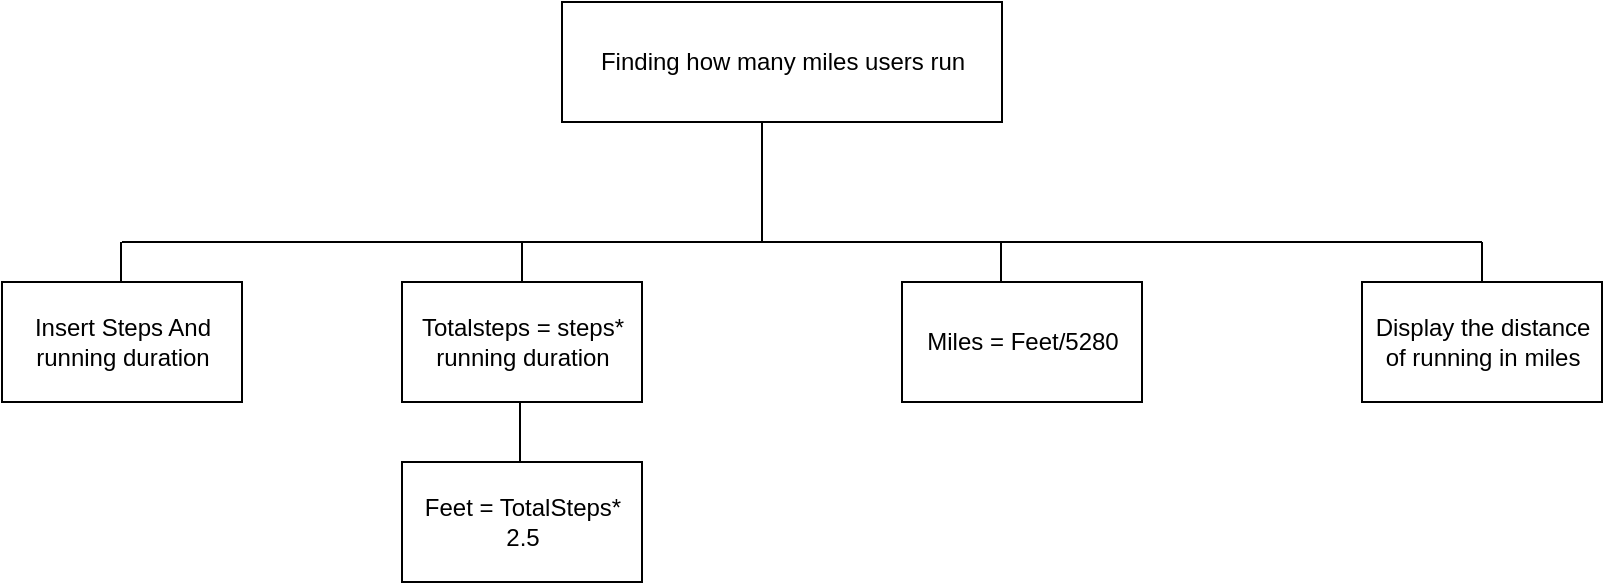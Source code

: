 <mxfile version="11.3.1" type="github" pages="1"><diagram id="cUqMIW_BQPjswXFgwPtc" name="Page-1"><mxGraphModel dx="868" dy="482" grid="1" gridSize="10" guides="1" tooltips="1" connect="1" arrows="1" fold="1" page="1" pageScale="1" pageWidth="827" pageHeight="1169" math="0" shadow="0"><root><mxCell id="0"/><mxCell id="1" parent="0"/><mxCell id="3X_YjRmpj4Am_HLuoOYC-1" value="" style="rounded=0;whiteSpace=wrap;html=1;" vertex="1" parent="1"><mxGeometry x="300" width="220" height="60" as="geometry"/></mxCell><mxCell id="3X_YjRmpj4Am_HLuoOYC-2" value="Finding how many miles users run" style="text;html=1;resizable=0;autosize=1;align=center;verticalAlign=middle;points=[];fillColor=none;strokeColor=none;rounded=0;" vertex="1" parent="1"><mxGeometry x="310" y="20" width="200" height="20" as="geometry"/></mxCell><mxCell id="3X_YjRmpj4Am_HLuoOYC-4" value="" style="rounded=0;whiteSpace=wrap;html=1;" vertex="1" parent="1"><mxGeometry x="20" y="140" width="120" height="60" as="geometry"/></mxCell><mxCell id="3X_YjRmpj4Am_HLuoOYC-5" value="" style="endArrow=none;html=1;" edge="1" parent="1"><mxGeometry width="50" height="50" relative="1" as="geometry"><mxPoint x="400" y="120" as="sourcePoint"/><mxPoint x="400" y="60" as="targetPoint"/></mxGeometry></mxCell><mxCell id="3X_YjRmpj4Am_HLuoOYC-6" value="" style="endArrow=none;html=1;" edge="1" parent="1"><mxGeometry width="50" height="50" relative="1" as="geometry"><mxPoint x="80" y="120" as="sourcePoint"/><mxPoint x="760" y="120" as="targetPoint"/></mxGeometry></mxCell><mxCell id="3X_YjRmpj4Am_HLuoOYC-7" value="" style="endArrow=none;html=1;" edge="1" parent="1"><mxGeometry width="50" height="50" relative="1" as="geometry"><mxPoint x="79.5" y="140" as="sourcePoint"/><mxPoint x="79.5" y="120" as="targetPoint"/></mxGeometry></mxCell><mxCell id="3X_YjRmpj4Am_HLuoOYC-9" value="Insert Steps And &lt;br&gt;running duration" style="text;html=1;resizable=0;autosize=1;align=center;verticalAlign=middle;points=[];fillColor=none;strokeColor=none;rounded=0;" vertex="1" parent="1"><mxGeometry x="30" y="155" width="100" height="30" as="geometry"/></mxCell><mxCell id="3X_YjRmpj4Am_HLuoOYC-10" value="" style="rounded=0;whiteSpace=wrap;html=1;" vertex="1" parent="1"><mxGeometry x="220" y="140" width="120" height="60" as="geometry"/></mxCell><mxCell id="3X_YjRmpj4Am_HLuoOYC-11" value="Totalsteps = steps*&lt;br&gt;running duration" style="text;html=1;resizable=0;autosize=1;align=center;verticalAlign=middle;points=[];fillColor=none;strokeColor=none;rounded=0;" vertex="1" parent="1"><mxGeometry x="220" y="155" width="120" height="30" as="geometry"/></mxCell><mxCell id="3X_YjRmpj4Am_HLuoOYC-12" value="" style="rounded=0;whiteSpace=wrap;html=1;" vertex="1" parent="1"><mxGeometry x="220" y="230" width="120" height="60" as="geometry"/></mxCell><mxCell id="3X_YjRmpj4Am_HLuoOYC-13" value="Feet = TotalSteps*&lt;br&gt;2.5" style="text;html=1;resizable=0;autosize=1;align=center;verticalAlign=middle;points=[];fillColor=none;strokeColor=none;rounded=0;" vertex="1" parent="1"><mxGeometry x="225" y="245" width="110" height="30" as="geometry"/></mxCell><mxCell id="3X_YjRmpj4Am_HLuoOYC-14" value="" style="rounded=0;whiteSpace=wrap;html=1;" vertex="1" parent="1"><mxGeometry x="700" y="140" width="120" height="60" as="geometry"/></mxCell><mxCell id="3X_YjRmpj4Am_HLuoOYC-15" value="Display the distance&lt;br&gt;of running in miles" style="text;html=1;resizable=0;autosize=1;align=center;verticalAlign=middle;points=[];fillColor=none;strokeColor=none;rounded=0;" vertex="1" parent="1"><mxGeometry x="700" y="155" width="120" height="30" as="geometry"/></mxCell><mxCell id="3X_YjRmpj4Am_HLuoOYC-16" value="" style="rounded=0;whiteSpace=wrap;html=1;" vertex="1" parent="1"><mxGeometry x="470" y="140" width="120" height="60" as="geometry"/></mxCell><mxCell id="3X_YjRmpj4Am_HLuoOYC-17" value="Miles = Feet/5280" style="text;html=1;resizable=0;autosize=1;align=center;verticalAlign=middle;points=[];fillColor=none;strokeColor=none;rounded=0;" vertex="1" parent="1"><mxGeometry x="475" y="160" width="110" height="20" as="geometry"/></mxCell><mxCell id="3X_YjRmpj4Am_HLuoOYC-18" value="" style="endArrow=none;html=1;" edge="1" parent="1"><mxGeometry width="50" height="50" relative="1" as="geometry"><mxPoint x="279" y="230" as="sourcePoint"/><mxPoint x="279" y="200" as="targetPoint"/></mxGeometry></mxCell><mxCell id="3X_YjRmpj4Am_HLuoOYC-20" value="" style="endArrow=none;html=1;" edge="1" parent="1"><mxGeometry width="50" height="50" relative="1" as="geometry"><mxPoint x="280" y="140" as="sourcePoint"/><mxPoint x="280" y="120" as="targetPoint"/></mxGeometry></mxCell><mxCell id="3X_YjRmpj4Am_HLuoOYC-21" value="" style="endArrow=none;html=1;" edge="1" parent="1"><mxGeometry width="50" height="50" relative="1" as="geometry"><mxPoint x="519.5" y="140" as="sourcePoint"/><mxPoint x="519.5" y="120" as="targetPoint"/></mxGeometry></mxCell><mxCell id="3X_YjRmpj4Am_HLuoOYC-22" value="" style="endArrow=none;html=1;" edge="1" parent="1"><mxGeometry width="50" height="50" relative="1" as="geometry"><mxPoint x="760" y="140" as="sourcePoint"/><mxPoint x="760" y="120" as="targetPoint"/></mxGeometry></mxCell></root></mxGraphModel></diagram></mxfile>
